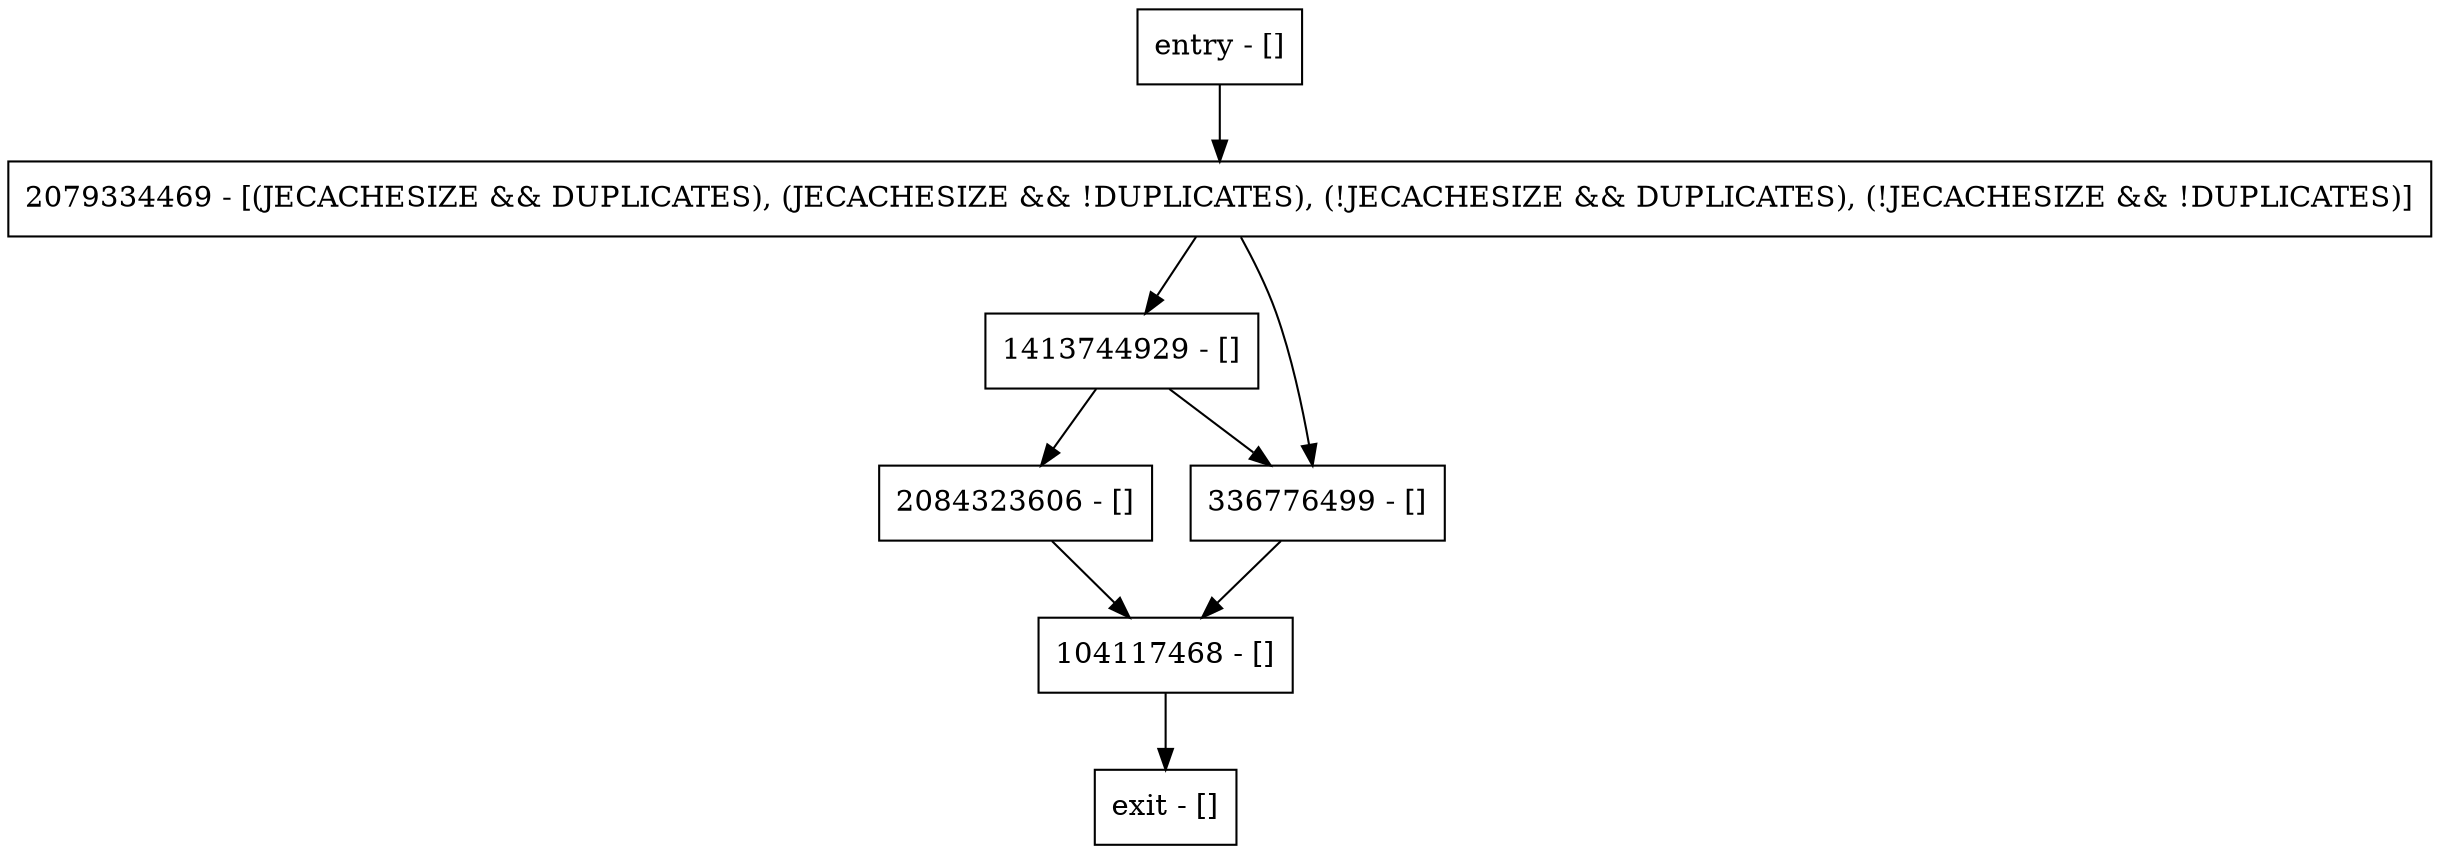 digraph mustGenerateVLSN {
node [shape=record];
2084323606 [label="2084323606 - []"];
entry [label="entry - []"];
exit [label="exit - []"];
1413744929 [label="1413744929 - []"];
104117468 [label="104117468 - []"];
2079334469 [label="2079334469 - [(JECACHESIZE && DUPLICATES), (JECACHESIZE && !DUPLICATES), (!JECACHESIZE && DUPLICATES), (!JECACHESIZE && !DUPLICATES)]"];
336776499 [label="336776499 - []"];
entry;
exit;
2084323606 -> 104117468;
entry -> 2079334469;
1413744929 -> 2084323606;
1413744929 -> 336776499;
104117468 -> exit;
2079334469 -> 1413744929;
2079334469 -> 336776499;
336776499 -> 104117468;
}
